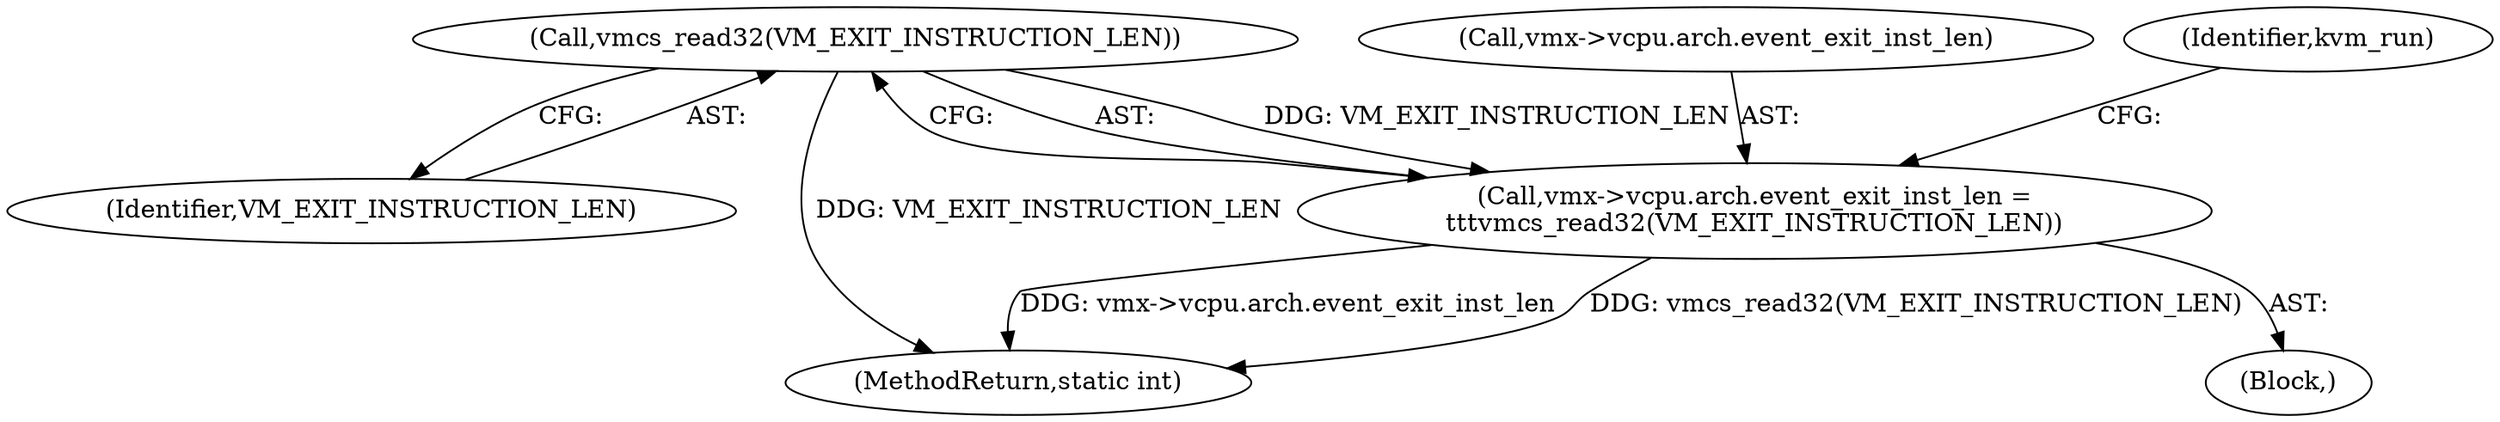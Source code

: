 digraph "0_linux_54a20552e1eae07aa240fa370a0293e006b5faed_0@API" {
"1000401" [label="(Call,vmcs_read32(VM_EXIT_INSTRUCTION_LEN))"];
"1000393" [label="(Call,vmx->vcpu.arch.event_exit_inst_len =\n\t\t\tvmcs_read32(VM_EXIT_INSTRUCTION_LEN))"];
"1000393" [label="(Call,vmx->vcpu.arch.event_exit_inst_len =\n\t\t\tvmcs_read32(VM_EXIT_INSTRUCTION_LEN))"];
"1000320" [label="(Block,)"];
"1000402" [label="(Identifier,VM_EXIT_INSTRUCTION_LEN)"];
"1000394" [label="(Call,vmx->vcpu.arch.event_exit_inst_len)"];
"1000405" [label="(Identifier,kvm_run)"];
"1000401" [label="(Call,vmcs_read32(VM_EXIT_INSTRUCTION_LEN))"];
"1000457" [label="(MethodReturn,static int)"];
"1000401" -> "1000393"  [label="AST: "];
"1000401" -> "1000402"  [label="CFG: "];
"1000402" -> "1000401"  [label="AST: "];
"1000393" -> "1000401"  [label="CFG: "];
"1000401" -> "1000457"  [label="DDG: VM_EXIT_INSTRUCTION_LEN"];
"1000401" -> "1000393"  [label="DDG: VM_EXIT_INSTRUCTION_LEN"];
"1000393" -> "1000320"  [label="AST: "];
"1000394" -> "1000393"  [label="AST: "];
"1000405" -> "1000393"  [label="CFG: "];
"1000393" -> "1000457"  [label="DDG: vmx->vcpu.arch.event_exit_inst_len"];
"1000393" -> "1000457"  [label="DDG: vmcs_read32(VM_EXIT_INSTRUCTION_LEN)"];
}

